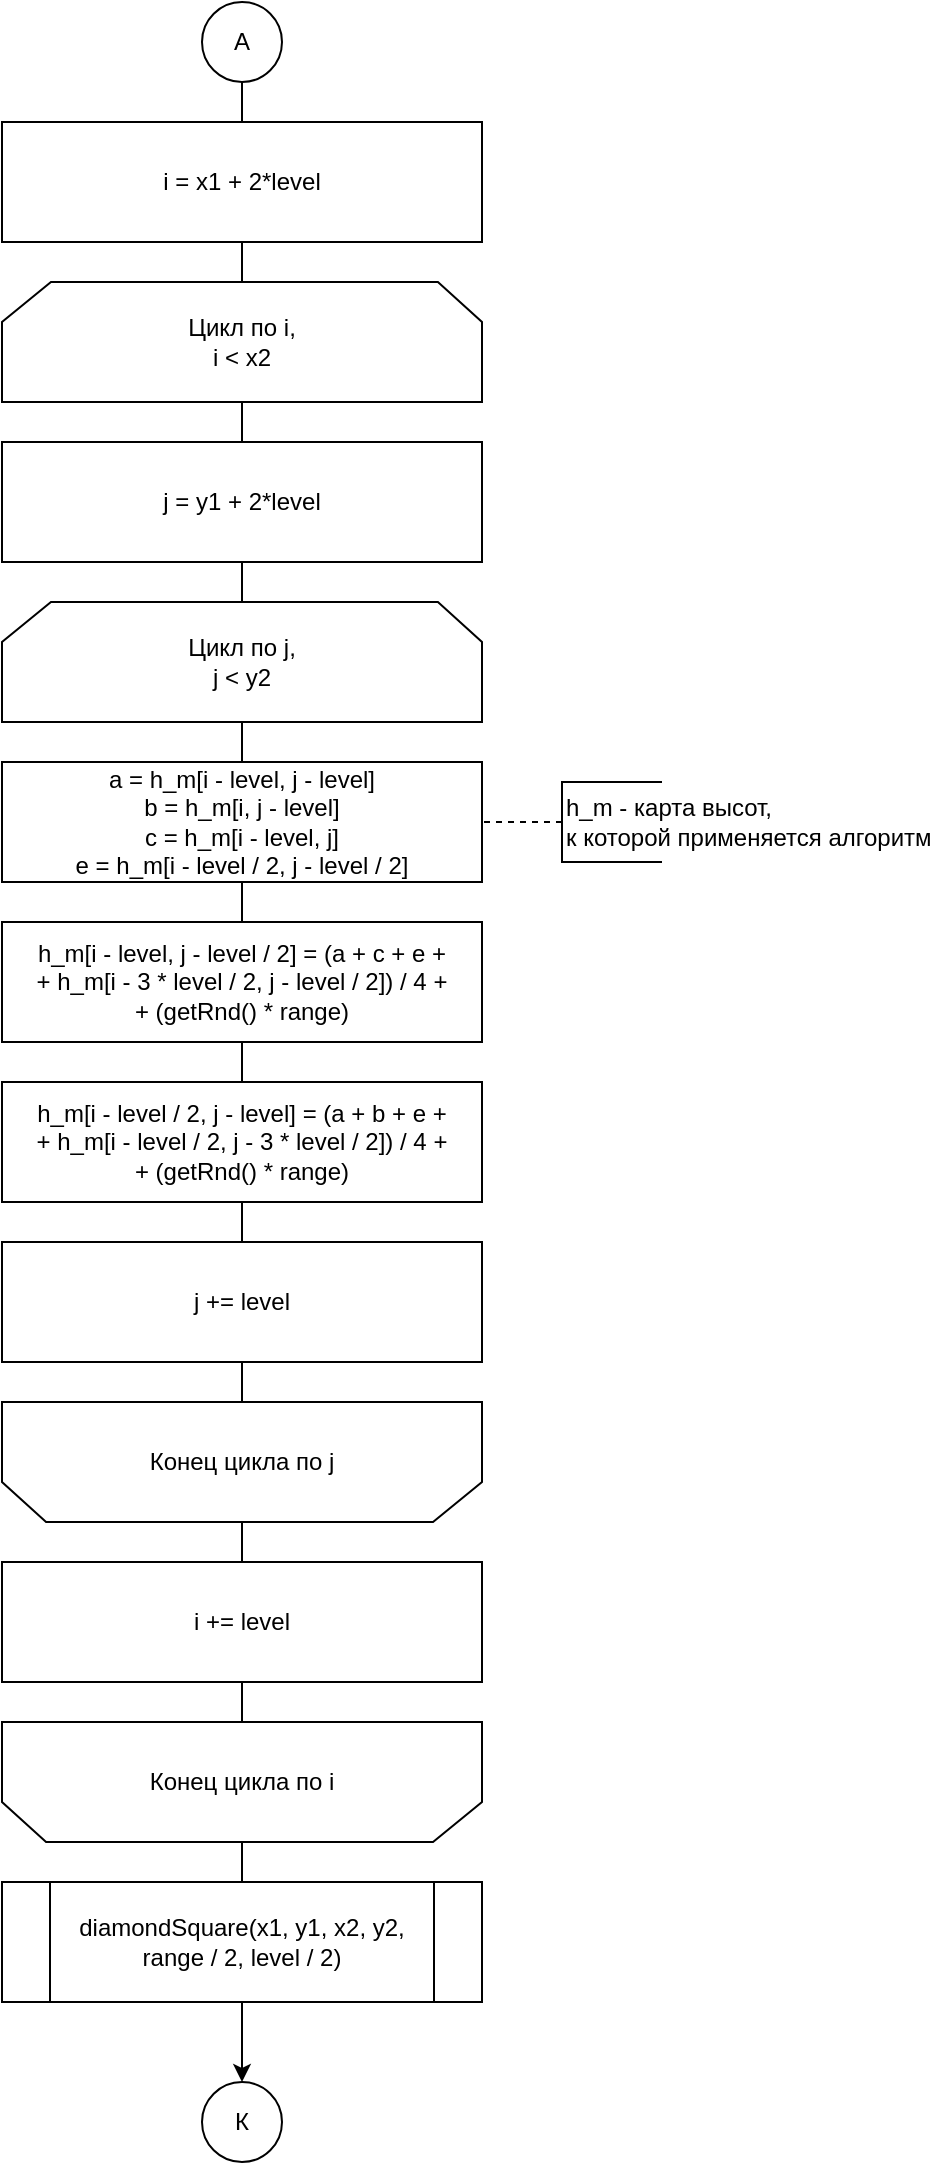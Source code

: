 <mxfile version="15.9.1" type="device"><diagram id="hCHFxiiUxpFlf3z8AFdc" name="Page-1"><mxGraphModel dx="1184" dy="752" grid="1" gridSize="10" guides="1" tooltips="1" connect="1" arrows="1" fold="1" page="1" pageScale="1" pageWidth="827" pageHeight="1169" math="0" shadow="0"><root><mxCell id="0"/><mxCell id="1" parent="0"/><mxCell id="09kaaRj-zD0ypf5jlsT3-10" style="edgeStyle=orthogonalEdgeStyle;rounded=0;orthogonalLoop=1;jettySize=auto;html=1;exitX=0.5;exitY=1;exitDx=0;exitDy=0;exitPerimeter=0;entryX=0.5;entryY=0;entryDx=0;entryDy=0;fontColor=rgb(0, 0, 0);endArrow=none;" edge="1" parent="1" source="09kaaRj-zD0ypf5jlsT3-11" target="09kaaRj-zD0ypf5jlsT3-27"><mxGeometry relative="1" as="geometry"/></mxCell><mxCell id="09kaaRj-zD0ypf5jlsT3-11" value="&lt;div&gt;Цикл по i,&lt;/div&gt;&lt;div&gt;i &amp;lt; x2&lt;br&gt;&lt;/div&gt;" style="strokeWidth=1;html=1;shape=stencil(rZVNb4MwDIZ/Ta5VIFoFxynrTlUvPeycUndEhQQF2q7/vikuGh+DMa8SB/wa3gcbW2FClqkqgIXcqByYeGNhuLa28MJa57ryob9NMbHkGF4wjCMMVVlAUqF2Vk6rXQaYKStnj3DR++rhoE0KDl3FivFX/8z9EjKxxngTbU3ZybTy3kxp49/lX2jGFy+IuT5ijApPyKEC11G/y9ugwMJ3MimYR9oSSN2KGu5vpI+/kwIaaUXpXp8VzIRtCHXxBQ97uDiayduSeDG1OlIvm60jVDfCE9IrYwso5E4lx09nT2b/41cW6r7cg0STzu0ZWkPXm++pBjQOmTYthyj+r0OvgU+wWBIs+JMdKGVQ/kaS2RImhtbrg4mo1ZExEvJgHUzM10FnGZ4jY6M7MKhVPNdq4QY=);whiteSpace=wrap;" vertex="1" parent="1"><mxGeometry x="40" y="180" width="240" height="60" as="geometry"/></mxCell><mxCell id="09kaaRj-zD0ypf5jlsT3-12" style="edgeStyle=orthogonalEdgeStyle;rounded=0;orthogonalLoop=1;jettySize=auto;html=1;exitX=0.5;exitY=1;exitDx=0;exitDy=0;exitPerimeter=0;entryX=0.5;entryY=0;entryDx=0;entryDy=0;endArrow=none;" edge="1" parent="1" source="09kaaRj-zD0ypf5jlsT3-13" target="09kaaRj-zD0ypf5jlsT3-14"><mxGeometry relative="1" as="geometry"/></mxCell><mxCell id="09kaaRj-zD0ypf5jlsT3-13" value="&lt;div&gt;Цикл по j,&lt;/div&gt;&lt;div&gt;j &amp;lt; y2&lt;br&gt;&lt;/div&gt;" style="strokeWidth=1;html=1;shape=stencil(rZVNb4MwDIZ/Ta5VIFoFxynrTlUvPeycUndEhQQF2q7/vikuGh+DMa8SB/wa3gcbW2FClqkqgIXcqByYeGNhuLa28MJa57ryob9NMbHkGF4wjCMMVVlAUqF2Vk6rXQaYKStnj3DR++rhoE0KDl3FivFX/8z9EjKxxngTbU3ZybTy3kxp49/lX2jGFy+IuT5ijApPyKEC11G/y9ugwMJ3MimYR9oSSN2KGu5vpI+/kwIaaUXpXp8VzIRtCHXxBQ97uDiayduSeDG1OlIvm60jVDfCE9IrYwso5E4lx09nT2b/41cW6r7cg0STzu0ZWkPXm++pBjQOmTYthyj+r0OvgU+wWBIs+JMdKGVQ/kaS2RImhtbrg4mo1ZExEvJgHUzM10FnGZ4jY6M7MKhVPNdq4QY=);whiteSpace=wrap;" vertex="1" parent="1"><mxGeometry x="40" y="340" width="240" height="60" as="geometry"/></mxCell><mxCell id="09kaaRj-zD0ypf5jlsT3-14" value="a = h_m[i - level, j - level]&lt;br&gt;b = h_m[i, j - level]&lt;br&gt;c = h_m[i - level, j]&lt;br&gt;e = h_m[i - level / 2, j - level / 2]" style="rounded=0;whiteSpace=wrap;html=1;" vertex="1" parent="1"><mxGeometry x="40" y="420" width="240" height="60" as="geometry"/></mxCell><mxCell id="09kaaRj-zD0ypf5jlsT3-15" style="edgeStyle=orthogonalEdgeStyle;rounded=0;orthogonalLoop=1;jettySize=auto;html=1;entryX=0.5;entryY=0;entryDx=0;entryDy=0;fontColor=rgb(0, 0, 0);endArrow=none;exitX=0.5;exitY=1;exitDx=0;exitDy=0;" edge="1" parent="1" source="09kaaRj-zD0ypf5jlsT3-14" target="09kaaRj-zD0ypf5jlsT3-17"><mxGeometry relative="1" as="geometry"><mxPoint x="180" y="570" as="sourcePoint"/></mxGeometry></mxCell><mxCell id="09kaaRj-zD0ypf5jlsT3-42" style="edgeStyle=orthogonalEdgeStyle;rounded=0;orthogonalLoop=1;jettySize=auto;html=1;exitX=0.5;exitY=1;exitDx=0;exitDy=0;entryX=0.5;entryY=0;entryDx=0;entryDy=0;fontColor=rgb(0, 0, 0);endArrow=none;" edge="1" parent="1" source="09kaaRj-zD0ypf5jlsT3-17" target="09kaaRj-zD0ypf5jlsT3-39"><mxGeometry relative="1" as="geometry"/></mxCell><mxCell id="09kaaRj-zD0ypf5jlsT3-17" value="&lt;div&gt;h_m[i - level, j - level / 2] = (a + c + e + &lt;br&gt;+ h_m[i - 3 * level / 2, j - level / 2]) / 4 +&lt;br&gt; + (getRnd() * range)&lt;/div&gt;" style="rounded=0;whiteSpace=wrap;html=1;" vertex="1" parent="1"><mxGeometry x="40" y="500" width="240" height="60" as="geometry"/></mxCell><mxCell id="09kaaRj-zD0ypf5jlsT3-18" style="edgeStyle=orthogonalEdgeStyle;rounded=0;orthogonalLoop=1;jettySize=auto;html=1;exitX=0.5;exitY=0;exitDx=0;exitDy=0;exitPerimeter=0;entryX=0.5;entryY=0;entryDx=0;entryDy=0;fontColor=rgb(0, 0, 0);endArrow=none;" edge="1" parent="1" source="09kaaRj-zD0ypf5jlsT3-19" target="09kaaRj-zD0ypf5jlsT3-31"><mxGeometry relative="1" as="geometry"/></mxCell><mxCell id="09kaaRj-zD0ypf5jlsT3-19" value="Конец цикла по j" style="strokeWidth=1;html=1;shape=stencil(rZVNb4MwDIZ/Ta5VIFoFxynrTlUvPeycUndEhQQF2q7/vikuGh+DMa8SB/wa3gcbW2FClqkqgIXcqByYeGNhuLa28MJa57ryob9NMbHkGF4wjCMMVVlAUqF2Vk6rXQaYKStnj3DR++rhoE0KDl3FivFX/8z9EjKxxngTbU3ZybTy3kxp49/lX2jGFy+IuT5ijApPyKEC11G/y9ugwMJ3MimYR9oSSN2KGu5vpI+/kwIaaUXpXp8VzIRtCHXxBQ97uDiayduSeDG1OlIvm60jVDfCE9IrYwso5E4lx09nT2b/41cW6r7cg0STzu0ZWkPXm++pBjQOmTYthyj+r0OvgU+wWBIs+JMdKGVQ/kaS2RImhtbrg4mo1ZExEvJgHUzM10FnGZ4jY6M7MKhVPNdq4QY=);whiteSpace=wrap;direction=west;" vertex="1" parent="1"><mxGeometry x="40" y="740" width="240" height="60" as="geometry"/></mxCell><mxCell id="09kaaRj-zD0ypf5jlsT3-45" style="edgeStyle=orthogonalEdgeStyle;rounded=0;orthogonalLoop=1;jettySize=auto;html=1;exitX=0.5;exitY=0;exitDx=0;exitDy=0;exitPerimeter=0;entryX=0.5;entryY=0;entryDx=0;entryDy=0;fontColor=rgb(0, 0, 0);endArrow=none;" edge="1" parent="1" source="09kaaRj-zD0ypf5jlsT3-21" target="09kaaRj-zD0ypf5jlsT3-44"><mxGeometry relative="1" as="geometry"/></mxCell><mxCell id="09kaaRj-zD0ypf5jlsT3-21" value="Конец цикла по i" style="strokeWidth=1;html=1;shape=stencil(rZVNb4MwDIZ/Ta5VIFoFxynrTlUvPeycUndEhQQF2q7/vikuGh+DMa8SB/wa3gcbW2FClqkqgIXcqByYeGNhuLa28MJa57ryob9NMbHkGF4wjCMMVVlAUqF2Vk6rXQaYKStnj3DR++rhoE0KDl3FivFX/8z9EjKxxngTbU3ZybTy3kxp49/lX2jGFy+IuT5ijApPyKEC11G/y9ugwMJ3MimYR9oSSN2KGu5vpI+/kwIaaUXpXp8VzIRtCHXxBQ97uDiayduSeDG1OlIvm60jVDfCE9IrYwso5E4lx09nT2b/41cW6r7cg0STzu0ZWkPXm++pBjQOmTYthyj+r0OvgU+wWBIs+JMdKGVQ/kaS2RImhtbrg4mo1ZExEvJgHUzM10FnGZ4jY6M7MKhVPNdq4QY=);whiteSpace=wrap;direction=west;" vertex="1" parent="1"><mxGeometry x="40" y="900" width="240" height="60" as="geometry"/></mxCell><mxCell id="09kaaRj-zD0ypf5jlsT3-22" value="&lt;div&gt;h_m - карта высот,&lt;/div&gt;&lt;div&gt;к которой применяется алгоритм&lt;br&gt;&lt;/div&gt;" style="strokeWidth=1;html=1;shape=mxgraph.flowchart.annotation_1;align=left;pointerEvents=1;" vertex="1" parent="1"><mxGeometry x="320" y="430" width="50" height="40" as="geometry"/></mxCell><mxCell id="09kaaRj-zD0ypf5jlsT3-23" value="" style="endArrow=none;dashed=1;html=1;exitX=0;exitY=0.5;exitDx=0;exitDy=0;exitPerimeter=0;entryX=1;entryY=0.5;entryDx=0;entryDy=0;" edge="1" parent="1" source="09kaaRj-zD0ypf5jlsT3-22" target="09kaaRj-zD0ypf5jlsT3-14"><mxGeometry width="50" height="50" relative="1" as="geometry"><mxPoint x="330" y="80" as="sourcePoint"/><mxPoint x="290" y="80" as="targetPoint"/></mxGeometry></mxCell><mxCell id="09kaaRj-zD0ypf5jlsT3-24" style="edgeStyle=orthogonalEdgeStyle;rounded=0;orthogonalLoop=1;jettySize=auto;html=1;exitX=0.5;exitY=1;exitDx=0;exitDy=0;entryX=0.5;entryY=0;entryDx=0;entryDy=0;entryPerimeter=0;fontColor=rgb(0, 0, 0);endArrow=none;" edge="1" parent="1" source="09kaaRj-zD0ypf5jlsT3-25" target="09kaaRj-zD0ypf5jlsT3-11"><mxGeometry relative="1" as="geometry"/></mxCell><mxCell id="09kaaRj-zD0ypf5jlsT3-25" value="i = x1 + 2*level" style="rounded=0;whiteSpace=wrap;html=1;" vertex="1" parent="1"><mxGeometry x="40" y="100" width="240" height="60" as="geometry"/></mxCell><mxCell id="09kaaRj-zD0ypf5jlsT3-26" style="edgeStyle=orthogonalEdgeStyle;rounded=0;orthogonalLoop=1;jettySize=auto;html=1;exitX=0.5;exitY=1;exitDx=0;exitDy=0;entryX=0.5;entryY=0;entryDx=0;entryDy=0;entryPerimeter=0;fontColor=rgb(0, 0, 0);endArrow=none;" edge="1" parent="1" source="09kaaRj-zD0ypf5jlsT3-27" target="09kaaRj-zD0ypf5jlsT3-13"><mxGeometry relative="1" as="geometry"/></mxCell><mxCell id="09kaaRj-zD0ypf5jlsT3-27" value="j = y1 + 2*level" style="rounded=0;whiteSpace=wrap;html=1;" vertex="1" parent="1"><mxGeometry x="40" y="260" width="240" height="60" as="geometry"/></mxCell><mxCell id="09kaaRj-zD0ypf5jlsT3-28" style="edgeStyle=orthogonalEdgeStyle;rounded=0;orthogonalLoop=1;jettySize=auto;html=1;exitX=0.5;exitY=1;exitDx=0;exitDy=0;entryX=0.5;entryY=1;entryDx=0;entryDy=0;entryPerimeter=0;fontColor=rgb(0, 0, 0);endArrow=none;" edge="1" parent="1" source="09kaaRj-zD0ypf5jlsT3-29" target="09kaaRj-zD0ypf5jlsT3-19"><mxGeometry relative="1" as="geometry"/></mxCell><mxCell id="09kaaRj-zD0ypf5jlsT3-29" value="j += level" style="rounded=0;whiteSpace=wrap;html=1;" vertex="1" parent="1"><mxGeometry x="40" y="660" width="240" height="60" as="geometry"/></mxCell><mxCell id="09kaaRj-zD0ypf5jlsT3-30" style="edgeStyle=orthogonalEdgeStyle;rounded=0;orthogonalLoop=1;jettySize=auto;html=1;exitX=0.5;exitY=1;exitDx=0;exitDy=0;entryX=0.5;entryY=1;entryDx=0;entryDy=0;entryPerimeter=0;fontColor=rgb(0, 0, 0);endArrow=none;" edge="1" parent="1" source="09kaaRj-zD0ypf5jlsT3-31" target="09kaaRj-zD0ypf5jlsT3-21"><mxGeometry relative="1" as="geometry"/></mxCell><mxCell id="09kaaRj-zD0ypf5jlsT3-31" value="i += level" style="rounded=0;whiteSpace=wrap;html=1;" vertex="1" parent="1"><mxGeometry x="40" y="820" width="240" height="60" as="geometry"/></mxCell><mxCell id="09kaaRj-zD0ypf5jlsT3-36" style="edgeStyle=orthogonalEdgeStyle;rounded=0;orthogonalLoop=1;jettySize=auto;html=1;exitX=0.5;exitY=1;exitDx=0;exitDy=0;entryX=0.5;entryY=0;entryDx=0;entryDy=0;endArrow=none;" edge="1" parent="1" source="09kaaRj-zD0ypf5jlsT3-35" target="09kaaRj-zD0ypf5jlsT3-25"><mxGeometry relative="1" as="geometry"/></mxCell><mxCell id="09kaaRj-zD0ypf5jlsT3-35" value="А" style="ellipse;whiteSpace=wrap;html=1;aspect=fixed;" vertex="1" parent="1"><mxGeometry x="140" y="40" width="40" height="40" as="geometry"/></mxCell><mxCell id="09kaaRj-zD0ypf5jlsT3-43" style="edgeStyle=orthogonalEdgeStyle;rounded=0;orthogonalLoop=1;jettySize=auto;html=1;exitX=0.5;exitY=1;exitDx=0;exitDy=0;entryX=0.5;entryY=0;entryDx=0;entryDy=0;fontColor=rgb(0, 0, 0);endArrow=none;" edge="1" parent="1" source="09kaaRj-zD0ypf5jlsT3-39" target="09kaaRj-zD0ypf5jlsT3-29"><mxGeometry relative="1" as="geometry"/></mxCell><mxCell id="09kaaRj-zD0ypf5jlsT3-39" value="&lt;div&gt;h_m[i - level / 2, j - level] = (a + b + e + &lt;br&gt;+ h_m[i - level / 2, j - 3 * level / 2]) / 4 +&lt;br&gt; + (getRnd() * range)&lt;/div&gt;" style="rounded=0;whiteSpace=wrap;html=1;" vertex="1" parent="1"><mxGeometry x="40" y="580" width="240" height="60" as="geometry"/></mxCell><mxCell id="09kaaRj-zD0ypf5jlsT3-47" style="edgeStyle=orthogonalEdgeStyle;rounded=0;orthogonalLoop=1;jettySize=auto;html=1;exitX=0.5;exitY=1;exitDx=0;exitDy=0;entryX=0.5;entryY=0;entryDx=0;entryDy=0;fontColor=#000000;" edge="1" parent="1" source="09kaaRj-zD0ypf5jlsT3-44" target="09kaaRj-zD0ypf5jlsT3-46"><mxGeometry relative="1" as="geometry"/></mxCell><mxCell id="09kaaRj-zD0ypf5jlsT3-44" value="&lt;div&gt;diamondSquare(x1, y1, x2, y2, &lt;br&gt;&lt;/div&gt;&lt;div&gt;range / 2, level / 2)&lt;/div&gt;" style="shape=process;whiteSpace=wrap;html=1;backgroundOutline=1;fontColor=#000000;" vertex="1" parent="1"><mxGeometry x="40" y="980" width="240" height="60" as="geometry"/></mxCell><mxCell id="09kaaRj-zD0ypf5jlsT3-46" value="К" style="ellipse;whiteSpace=wrap;html=1;aspect=fixed;" vertex="1" parent="1"><mxGeometry x="140" y="1080" width="40" height="40" as="geometry"/></mxCell></root></mxGraphModel></diagram></mxfile>